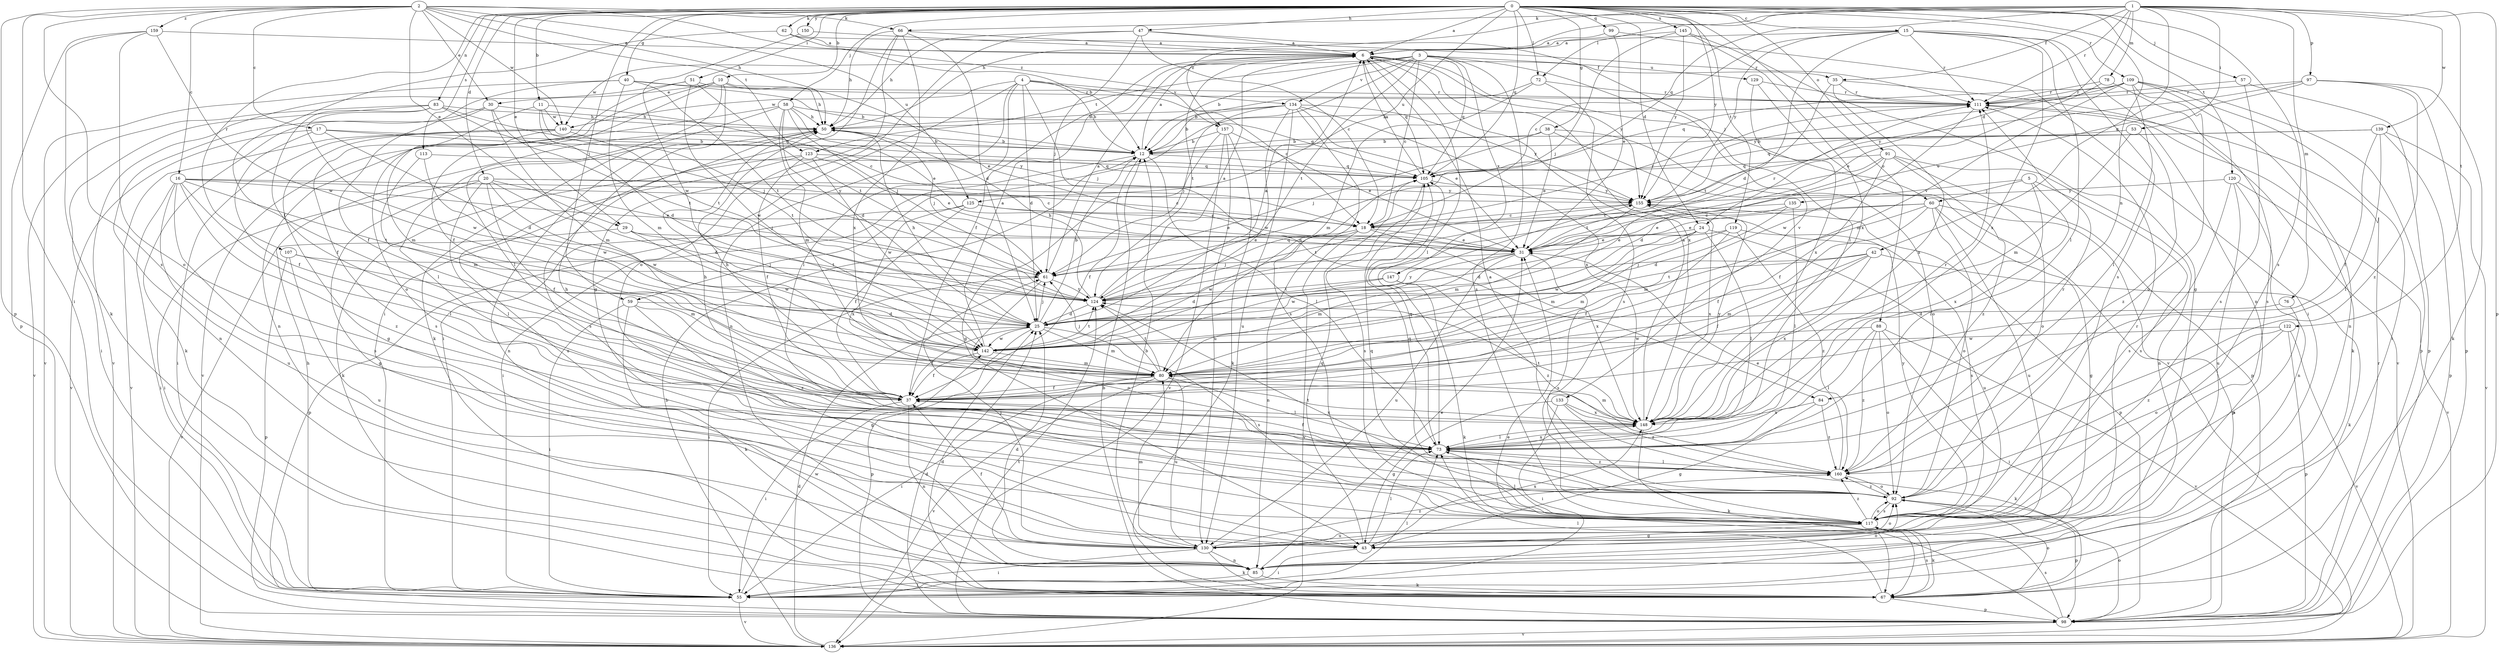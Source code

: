 strict digraph  {
0;
1;
2;
3;
4;
5;
6;
10;
11;
12;
15;
16;
17;
18;
20;
24;
25;
29;
30;
31;
35;
37;
38;
40;
42;
43;
47;
50;
51;
53;
55;
57;
58;
59;
60;
61;
62;
66;
67;
72;
73;
76;
78;
80;
83;
84;
85;
88;
91;
92;
97;
98;
99;
105;
107;
109;
111;
113;
117;
119;
120;
122;
123;
124;
125;
129;
130;
133;
134;
135;
136;
139;
140;
142;
145;
147;
148;
150;
155;
157;
159;
160;
0 -> 6  [label=a];
0 -> 10  [label=b];
0 -> 11  [label=b];
0 -> 15  [label=c];
0 -> 20  [label=d];
0 -> 24  [label=d];
0 -> 29  [label=e];
0 -> 38  [label=g];
0 -> 40  [label=g];
0 -> 47  [label=h];
0 -> 51  [label=i];
0 -> 57  [label=j];
0 -> 58  [label=j];
0 -> 59  [label=j];
0 -> 62  [label=k];
0 -> 72  [label=l];
0 -> 83  [label=n];
0 -> 84  [label=n];
0 -> 88  [label=o];
0 -> 91  [label=o];
0 -> 99  [label=q];
0 -> 105  [label=q];
0 -> 107  [label=r];
0 -> 109  [label=r];
0 -> 113  [label=s];
0 -> 117  [label=s];
0 -> 119  [label=t];
0 -> 120  [label=t];
0 -> 125  [label=u];
0 -> 145  [label=x];
0 -> 150  [label=y];
0 -> 155  [label=y];
1 -> 24  [label=d];
1 -> 35  [label=f];
1 -> 42  [label=g];
1 -> 50  [label=h];
1 -> 53  [label=i];
1 -> 66  [label=k];
1 -> 72  [label=l];
1 -> 76  [label=m];
1 -> 78  [label=m];
1 -> 97  [label=p];
1 -> 98  [label=p];
1 -> 105  [label=q];
1 -> 111  [label=r];
1 -> 122  [label=t];
1 -> 139  [label=w];
1 -> 157  [label=z];
2 -> 16  [label=c];
2 -> 17  [label=c];
2 -> 29  [label=e];
2 -> 30  [label=e];
2 -> 50  [label=h];
2 -> 55  [label=i];
2 -> 66  [label=k];
2 -> 98  [label=p];
2 -> 117  [label=s];
2 -> 123  [label=t];
2 -> 125  [label=u];
2 -> 140  [label=w];
2 -> 157  [label=z];
2 -> 159  [label=z];
3 -> 12  [label=b];
3 -> 18  [label=c];
3 -> 59  [label=j];
3 -> 105  [label=q];
3 -> 117  [label=s];
3 -> 123  [label=t];
3 -> 124  [label=t];
3 -> 129  [label=u];
3 -> 133  [label=v];
3 -> 134  [label=v];
3 -> 140  [label=w];
3 -> 147  [label=x];
4 -> 12  [label=b];
4 -> 18  [label=c];
4 -> 25  [label=d];
4 -> 55  [label=i];
4 -> 73  [label=l];
4 -> 84  [label=n];
4 -> 85  [label=n];
4 -> 134  [label=v];
4 -> 140  [label=w];
5 -> 60  [label=j];
5 -> 73  [label=l];
5 -> 117  [label=s];
5 -> 135  [label=v];
5 -> 148  [label=x];
6 -> 35  [label=f];
6 -> 37  [label=f];
6 -> 60  [label=j];
6 -> 73  [label=l];
6 -> 105  [label=q];
6 -> 124  [label=t];
6 -> 148  [label=x];
6 -> 155  [label=y];
10 -> 30  [label=e];
10 -> 31  [label=e];
10 -> 37  [label=f];
10 -> 50  [label=h];
10 -> 67  [label=k];
10 -> 73  [label=l];
10 -> 85  [label=n];
11 -> 18  [label=c];
11 -> 25  [label=d];
11 -> 80  [label=m];
11 -> 124  [label=t];
11 -> 140  [label=w];
12 -> 6  [label=a];
12 -> 37  [label=f];
12 -> 55  [label=i];
12 -> 73  [label=l];
12 -> 105  [label=q];
15 -> 6  [label=a];
15 -> 18  [label=c];
15 -> 25  [label=d];
15 -> 73  [label=l];
15 -> 85  [label=n];
15 -> 111  [label=r];
15 -> 117  [label=s];
15 -> 148  [label=x];
15 -> 155  [label=y];
16 -> 18  [label=c];
16 -> 31  [label=e];
16 -> 55  [label=i];
16 -> 73  [label=l];
16 -> 117  [label=s];
16 -> 124  [label=t];
16 -> 130  [label=u];
16 -> 155  [label=y];
16 -> 160  [label=z];
17 -> 12  [label=b];
17 -> 25  [label=d];
17 -> 37  [label=f];
17 -> 136  [label=v];
17 -> 155  [label=y];
18 -> 31  [label=e];
18 -> 85  [label=n];
18 -> 111  [label=r];
18 -> 136  [label=v];
18 -> 142  [label=w];
18 -> 148  [label=x];
20 -> 18  [label=c];
20 -> 25  [label=d];
20 -> 37  [label=f];
20 -> 43  [label=g];
20 -> 55  [label=i];
20 -> 61  [label=j];
20 -> 73  [label=l];
20 -> 142  [label=w];
20 -> 155  [label=y];
24 -> 25  [label=d];
24 -> 31  [label=e];
24 -> 73  [label=l];
24 -> 80  [label=m];
24 -> 130  [label=u];
24 -> 142  [label=w];
25 -> 6  [label=a];
25 -> 12  [label=b];
25 -> 37  [label=f];
25 -> 50  [label=h];
25 -> 61  [label=j];
25 -> 80  [label=m];
25 -> 98  [label=p];
25 -> 117  [label=s];
25 -> 142  [label=w];
29 -> 31  [label=e];
29 -> 124  [label=t];
29 -> 136  [label=v];
29 -> 142  [label=w];
30 -> 50  [label=h];
30 -> 67  [label=k];
30 -> 80  [label=m];
30 -> 85  [label=n];
30 -> 124  [label=t];
31 -> 61  [label=j];
31 -> 80  [label=m];
31 -> 111  [label=r];
31 -> 117  [label=s];
31 -> 130  [label=u];
31 -> 142  [label=w];
35 -> 111  [label=r];
35 -> 124  [label=t];
35 -> 136  [label=v];
35 -> 148  [label=x];
37 -> 50  [label=h];
37 -> 55  [label=i];
37 -> 85  [label=n];
37 -> 148  [label=x];
38 -> 12  [label=b];
38 -> 31  [label=e];
38 -> 61  [label=j];
38 -> 92  [label=o];
38 -> 98  [label=p];
40 -> 12  [label=b];
40 -> 37  [label=f];
40 -> 80  [label=m];
40 -> 111  [label=r];
40 -> 124  [label=t];
40 -> 136  [label=v];
42 -> 37  [label=f];
42 -> 61  [label=j];
42 -> 67  [label=k];
42 -> 80  [label=m];
42 -> 124  [label=t];
42 -> 148  [label=x];
43 -> 55  [label=i];
43 -> 73  [label=l];
43 -> 105  [label=q];
43 -> 148  [label=x];
47 -> 6  [label=a];
47 -> 18  [label=c];
47 -> 43  [label=g];
47 -> 50  [label=h];
47 -> 61  [label=j];
47 -> 73  [label=l];
50 -> 12  [label=b];
50 -> 61  [label=j];
50 -> 85  [label=n];
50 -> 117  [label=s];
51 -> 92  [label=o];
51 -> 111  [label=r];
51 -> 124  [label=t];
51 -> 136  [label=v];
51 -> 142  [label=w];
53 -> 12  [label=b];
53 -> 80  [label=m];
53 -> 160  [label=z];
55 -> 50  [label=h];
55 -> 73  [label=l];
55 -> 136  [label=v];
55 -> 142  [label=w];
57 -> 98  [label=p];
57 -> 111  [label=r];
57 -> 117  [label=s];
58 -> 25  [label=d];
58 -> 31  [label=e];
58 -> 50  [label=h];
58 -> 61  [label=j];
58 -> 73  [label=l];
58 -> 80  [label=m];
58 -> 105  [label=q];
58 -> 136  [label=v];
59 -> 25  [label=d];
59 -> 43  [label=g];
59 -> 55  [label=i];
59 -> 67  [label=k];
59 -> 160  [label=z];
60 -> 18  [label=c];
60 -> 31  [label=e];
60 -> 37  [label=f];
60 -> 43  [label=g];
60 -> 80  [label=m];
60 -> 92  [label=o];
60 -> 98  [label=p];
60 -> 130  [label=u];
61 -> 6  [label=a];
61 -> 55  [label=i];
61 -> 92  [label=o];
61 -> 124  [label=t];
62 -> 6  [label=a];
62 -> 12  [label=b];
62 -> 37  [label=f];
62 -> 111  [label=r];
66 -> 6  [label=a];
66 -> 25  [label=d];
66 -> 50  [label=h];
66 -> 55  [label=i];
66 -> 92  [label=o];
66 -> 148  [label=x];
67 -> 25  [label=d];
67 -> 73  [label=l];
67 -> 92  [label=o];
67 -> 98  [label=p];
67 -> 117  [label=s];
72 -> 12  [label=b];
72 -> 80  [label=m];
72 -> 111  [label=r];
72 -> 117  [label=s];
73 -> 37  [label=f];
73 -> 50  [label=h];
73 -> 105  [label=q];
73 -> 148  [label=x];
73 -> 160  [label=z];
76 -> 25  [label=d];
76 -> 117  [label=s];
78 -> 31  [label=e];
78 -> 111  [label=r];
78 -> 117  [label=s];
80 -> 37  [label=f];
80 -> 55  [label=i];
80 -> 61  [label=j];
80 -> 73  [label=l];
80 -> 124  [label=t];
80 -> 130  [label=u];
80 -> 136  [label=v];
83 -> 37  [label=f];
83 -> 50  [label=h];
83 -> 55  [label=i];
83 -> 61  [label=j];
83 -> 105  [label=q];
83 -> 136  [label=v];
83 -> 142  [label=w];
84 -> 43  [label=g];
84 -> 148  [label=x];
84 -> 160  [label=z];
85 -> 25  [label=d];
85 -> 31  [label=e];
85 -> 55  [label=i];
85 -> 67  [label=k];
85 -> 92  [label=o];
88 -> 55  [label=i];
88 -> 73  [label=l];
88 -> 92  [label=o];
88 -> 136  [label=v];
88 -> 142  [label=w];
88 -> 160  [label=z];
91 -> 25  [label=d];
91 -> 37  [label=f];
91 -> 85  [label=n];
91 -> 92  [label=o];
91 -> 105  [label=q];
91 -> 124  [label=t];
91 -> 160  [label=z];
92 -> 6  [label=a];
92 -> 98  [label=p];
92 -> 105  [label=q];
92 -> 117  [label=s];
92 -> 124  [label=t];
92 -> 160  [label=z];
97 -> 31  [label=e];
97 -> 67  [label=k];
97 -> 98  [label=p];
97 -> 111  [label=r];
97 -> 155  [label=y];
97 -> 160  [label=z];
98 -> 12  [label=b];
98 -> 25  [label=d];
98 -> 31  [label=e];
98 -> 92  [label=o];
98 -> 111  [label=r];
98 -> 117  [label=s];
98 -> 124  [label=t];
98 -> 136  [label=v];
99 -> 6  [label=a];
99 -> 31  [label=e];
99 -> 55  [label=i];
105 -> 6  [label=a];
105 -> 117  [label=s];
105 -> 155  [label=y];
107 -> 61  [label=j];
107 -> 80  [label=m];
107 -> 98  [label=p];
107 -> 130  [label=u];
109 -> 55  [label=i];
109 -> 73  [label=l];
109 -> 80  [label=m];
109 -> 85  [label=n];
109 -> 92  [label=o];
109 -> 98  [label=p];
109 -> 105  [label=q];
109 -> 111  [label=r];
109 -> 155  [label=y];
111 -> 50  [label=h];
111 -> 67  [label=k];
111 -> 142  [label=w];
113 -> 80  [label=m];
113 -> 105  [label=q];
113 -> 142  [label=w];
117 -> 43  [label=g];
117 -> 67  [label=k];
117 -> 73  [label=l];
117 -> 92  [label=o];
117 -> 105  [label=q];
117 -> 130  [label=u];
117 -> 155  [label=y];
117 -> 160  [label=z];
119 -> 31  [label=e];
119 -> 37  [label=f];
119 -> 80  [label=m];
119 -> 117  [label=s];
119 -> 160  [label=z];
120 -> 85  [label=n];
120 -> 117  [label=s];
120 -> 130  [label=u];
120 -> 136  [label=v];
120 -> 155  [label=y];
122 -> 92  [label=o];
122 -> 98  [label=p];
122 -> 136  [label=v];
122 -> 142  [label=w];
122 -> 160  [label=z];
123 -> 31  [label=e];
123 -> 37  [label=f];
123 -> 67  [label=k];
123 -> 105  [label=q];
123 -> 130  [label=u];
123 -> 142  [label=w];
124 -> 6  [label=a];
124 -> 25  [label=d];
124 -> 50  [label=h];
124 -> 105  [label=q];
125 -> 18  [label=c];
125 -> 31  [label=e];
125 -> 37  [label=f];
125 -> 98  [label=p];
125 -> 148  [label=x];
129 -> 111  [label=r];
129 -> 136  [label=v];
129 -> 148  [label=x];
130 -> 12  [label=b];
130 -> 37  [label=f];
130 -> 55  [label=i];
130 -> 61  [label=j];
130 -> 67  [label=k];
130 -> 80  [label=m];
130 -> 85  [label=n];
130 -> 92  [label=o];
130 -> 111  [label=r];
130 -> 160  [label=z];
133 -> 43  [label=g];
133 -> 55  [label=i];
133 -> 67  [label=k];
133 -> 148  [label=x];
133 -> 160  [label=z];
134 -> 12  [label=b];
134 -> 31  [label=e];
134 -> 50  [label=h];
134 -> 61  [label=j];
134 -> 117  [label=s];
134 -> 130  [label=u];
134 -> 142  [label=w];
134 -> 148  [label=x];
134 -> 155  [label=y];
135 -> 18  [label=c];
135 -> 25  [label=d];
135 -> 31  [label=e];
135 -> 73  [label=l];
136 -> 12  [label=b];
136 -> 25  [label=d];
139 -> 12  [label=b];
139 -> 37  [label=f];
139 -> 73  [label=l];
139 -> 98  [label=p];
139 -> 105  [label=q];
139 -> 136  [label=v];
140 -> 12  [label=b];
140 -> 43  [label=g];
140 -> 55  [label=i];
140 -> 117  [label=s];
140 -> 124  [label=t];
140 -> 136  [label=v];
142 -> 6  [label=a];
142 -> 37  [label=f];
142 -> 80  [label=m];
142 -> 124  [label=t];
142 -> 155  [label=y];
145 -> 6  [label=a];
145 -> 43  [label=g];
145 -> 61  [label=j];
145 -> 148  [label=x];
145 -> 155  [label=y];
147 -> 25  [label=d];
147 -> 67  [label=k];
147 -> 124  [label=t];
147 -> 160  [label=z];
148 -> 6  [label=a];
148 -> 50  [label=h];
148 -> 67  [label=k];
148 -> 73  [label=l];
148 -> 80  [label=m];
148 -> 111  [label=r];
148 -> 124  [label=t];
148 -> 155  [label=y];
150 -> 6  [label=a];
150 -> 142  [label=w];
155 -> 18  [label=c];
155 -> 80  [label=m];
155 -> 98  [label=p];
155 -> 124  [label=t];
155 -> 148  [label=x];
157 -> 12  [label=b];
157 -> 31  [label=e];
157 -> 43  [label=g];
157 -> 67  [label=k];
157 -> 130  [label=u];
157 -> 136  [label=v];
159 -> 6  [label=a];
159 -> 67  [label=k];
159 -> 92  [label=o];
159 -> 98  [label=p];
159 -> 142  [label=w];
160 -> 31  [label=e];
160 -> 73  [label=l];
160 -> 92  [label=o];
160 -> 111  [label=r];
}
